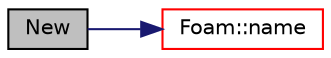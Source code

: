 digraph "New"
{
  bgcolor="transparent";
  edge [fontname="Helvetica",fontsize="10",labelfontname="Helvetica",labelfontsize="10"];
  node [fontname="Helvetica",fontsize="10",shape=record];
  rankdir="LR";
  Node2770 [label="New",height=0.2,width=0.4,color="black", fillcolor="grey75", style="filled", fontcolor="black"];
  Node2770 -> Node2771 [color="midnightblue",fontsize="10",style="solid",fontname="Helvetica"];
  Node2771 [label="Foam::name",height=0.2,width=0.4,color="red",URL="$a21851.html#adcb0df2bd4953cb6bb390272d8263c3a",tooltip="Return a string representation of a complex. "];
}
